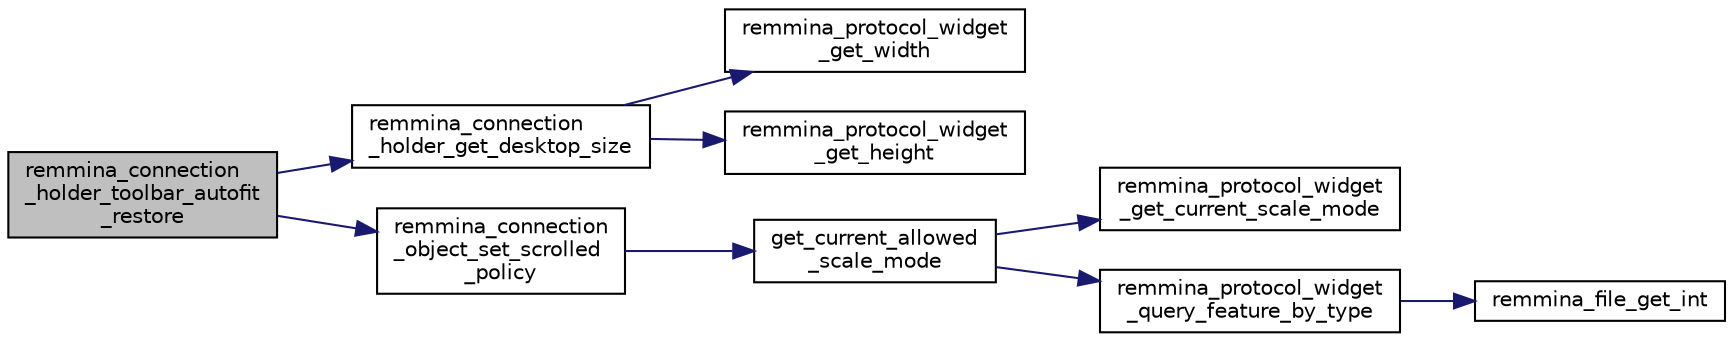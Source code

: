 digraph "remmina_connection_holder_toolbar_autofit_restore"
{
  edge [fontname="Helvetica",fontsize="10",labelfontname="Helvetica",labelfontsize="10"];
  node [fontname="Helvetica",fontsize="10",shape=record];
  rankdir="LR";
  Node6264 [label="remmina_connection\l_holder_toolbar_autofit\l_restore",height=0.2,width=0.4,color="black", fillcolor="grey75", style="filled", fontcolor="black"];
  Node6264 -> Node6265 [color="midnightblue",fontsize="10",style="solid",fontname="Helvetica"];
  Node6265 [label="remmina_connection\l_holder_get_desktop_size",height=0.2,width=0.4,color="black", fillcolor="white", style="filled",URL="$remmina__connection__window_8c.html#acf5d62eb5dda2e3a1a76c4bcbb926fb8"];
  Node6265 -> Node6266 [color="midnightblue",fontsize="10",style="solid",fontname="Helvetica"];
  Node6266 [label="remmina_protocol_widget\l_get_width",height=0.2,width=0.4,color="black", fillcolor="white", style="filled",URL="$remmina__protocol__widget_8c.html#aaf355ea7103fc57a4cbc7b815cde2995"];
  Node6265 -> Node6267 [color="midnightblue",fontsize="10",style="solid",fontname="Helvetica"];
  Node6267 [label="remmina_protocol_widget\l_get_height",height=0.2,width=0.4,color="black", fillcolor="white", style="filled",URL="$remmina__protocol__widget_8c.html#ae609b351fff17c235251b0ba7c480da5"];
  Node6264 -> Node6268 [color="midnightblue",fontsize="10",style="solid",fontname="Helvetica"];
  Node6268 [label="remmina_connection\l_object_set_scrolled\l_policy",height=0.2,width=0.4,color="black", fillcolor="white", style="filled",URL="$remmina__connection__window_8c.html#ae80a730a48eefb689b9957c4f669a020"];
  Node6268 -> Node6269 [color="midnightblue",fontsize="10",style="solid",fontname="Helvetica"];
  Node6269 [label="get_current_allowed\l_scale_mode",height=0.2,width=0.4,color="black", fillcolor="white", style="filled",URL="$remmina__connection__window_8c.html#abbc84b2c450f62c288ff827c5d2c5cd2"];
  Node6269 -> Node6270 [color="midnightblue",fontsize="10",style="solid",fontname="Helvetica"];
  Node6270 [label="remmina_protocol_widget\l_get_current_scale_mode",height=0.2,width=0.4,color="black", fillcolor="white", style="filled",URL="$remmina__protocol__widget_8c.html#a5ec62969da54155e24edcb1d998f93f7"];
  Node6269 -> Node6271 [color="midnightblue",fontsize="10",style="solid",fontname="Helvetica"];
  Node6271 [label="remmina_protocol_widget\l_query_feature_by_type",height=0.2,width=0.4,color="black", fillcolor="white", style="filled",URL="$remmina__protocol__widget_8c.html#adbe15328275677cb38bd8c8a2d5e039d"];
  Node6271 -> Node6272 [color="midnightblue",fontsize="10",style="solid",fontname="Helvetica"];
  Node6272 [label="remmina_file_get_int",height=0.2,width=0.4,color="black", fillcolor="white", style="filled",URL="$remmina__file_8c.html#a4884356c195dcfb4ceacf641a1e74e66"];
}
